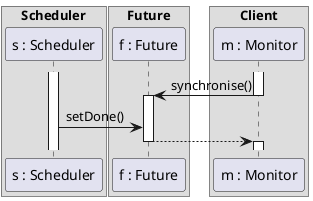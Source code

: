 @startuml
box "Scheduler"
    participant "s : Scheduler" as s
end box
box "Future"
    participant "f : Future" as f
end box
box "Client"
    participant "m : Monitor" as m
end box

activate s
activate m
m -> f: synchronise()
deactivate m
activate f
s -> f: setDone()
f --> m
deactivate f
activate m
@enduml